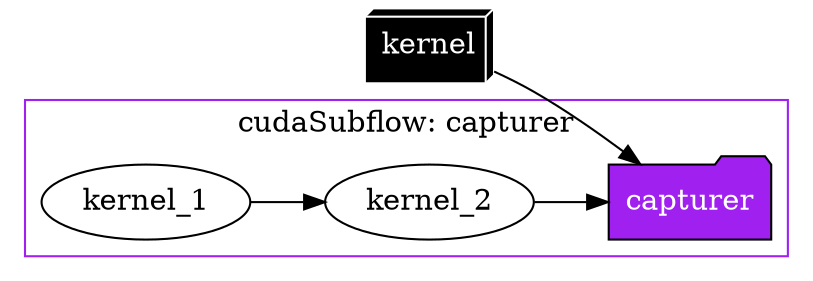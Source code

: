 digraph cudaFlow {
rankdir="LR";
p0x28fcca0[label="kernel" style="filled" color="white" fillcolor="black" fontcolor="white" shape="box3d"];
p0x28fcca0 -> p0x28fd510;
p0x28fd510[label="capturer" style="filled" color="black" fillcolor="purple" fontcolor="white" shape="folder"];
subgraph cluster_p0x28fd510 {
label="cudaSubflow: capturer";
color="purple"
p0x28fd5e0[label="kernel_1"];
p0x28fd5e0 -> p0x28fd6b0;
p0x28fd6b0[label="kernel_2"];
p0x28fd6b0 -> p0x28fd510;
}
}

